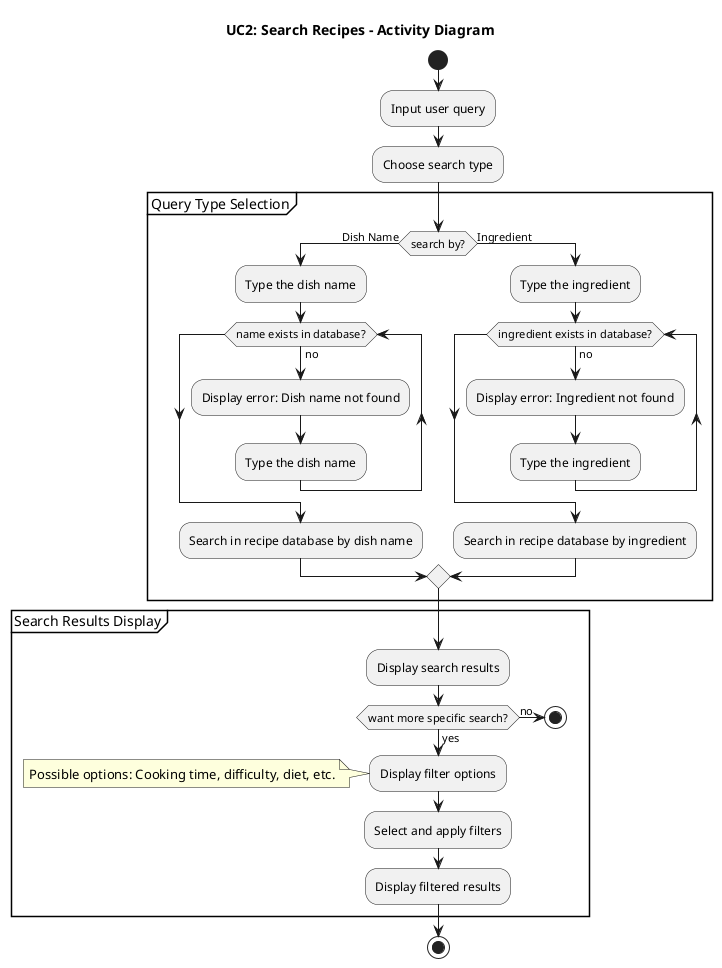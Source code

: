 @startuml
title UC2: Search Recipes - Activity Diagram

start

:Input user query;
:Choose search type;

partition "Query Type Selection" {
	if (search by?) then (Dish Name)
    	:Type the dish name;
    	while (name exists in database?) is (no)
        	:Display error: Dish name not found;
        	:Type the dish name;
    	endwhile
    	:Search in recipe database by dish name;
	else (Ingredient)
    	:Type the ingredient;
    	while (ingredient exists in database?) is (no)
        	:Display error: Ingredient not found;
        	:Type the ingredient;
    	endwhile
    	:Search in recipe database by ingredient;
	endif
}

partition "Search Results Display" {
	:Display search results;
	if (want more specific search?) then (yes)
    	:Display filter options;
    	note
    	Possible options: Cooking time, difficulty, diet, etc.
    	end note
    	:Select and apply filters;
    	:Display filtered results;
	else (no)
    	stop
	endif
}

stop

@enduml


